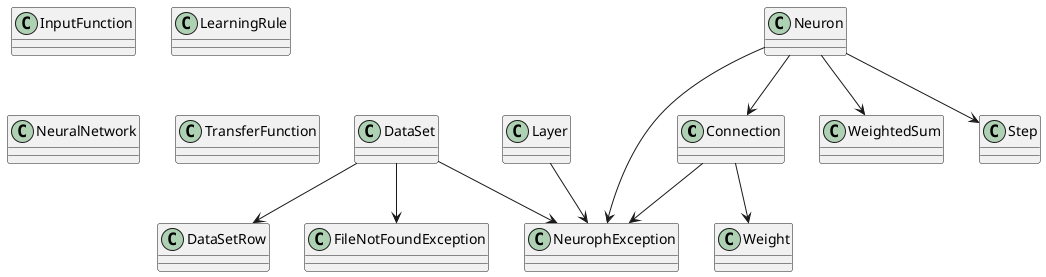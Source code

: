@startuml

class Connection 
class DataSet 
class DataSetRow 
class InputFunction 
class Layer 
class LearningRule 
class NeuralNetwork 
class Neuron 
class TransferFunction 
class Weight 

Connection --> Weight
Connection --> NeurophException
DataSet --> DataSetRow
DataSet --> NeurophException
DataSet --> FileNotFoundException
Layer --> NeurophException
Neuron --> Connection
Neuron --> WeightedSum
Neuron --> NeurophException
Neuron --> Step

@enduml
